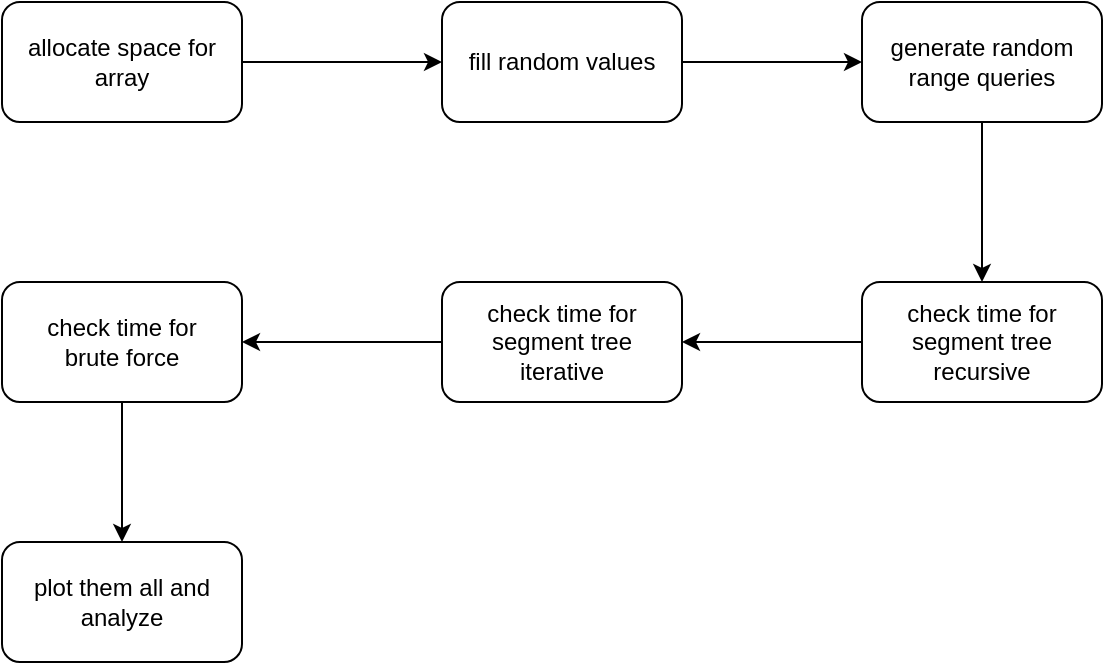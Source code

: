 <mxfile version="12.2.9" type="device" pages="1"><diagram id="TPBfMgq_6W811ob4OFsY" name="Page-1"><mxGraphModel dx="1422" dy="725" grid="1" gridSize="10" guides="1" tooltips="1" connect="1" arrows="1" fold="1" page="1" pageScale="1" pageWidth="850" pageHeight="1100" math="0" shadow="0"><root><mxCell id="0"/><mxCell id="1" parent="0"/><mxCell id="8c2finh9iScIZyqCG1jc-1" value="" style="rounded=1;whiteSpace=wrap;html=1;" vertex="1" parent="1"><mxGeometry x="80" y="170" width="120" height="60" as="geometry"/></mxCell><mxCell id="8c2finh9iScIZyqCG1jc-2" value="" style="rounded=1;whiteSpace=wrap;html=1;" vertex="1" parent="1"><mxGeometry x="300" y="170" width="120" height="60" as="geometry"/></mxCell><mxCell id="8c2finh9iScIZyqCG1jc-3" value="" style="rounded=1;whiteSpace=wrap;html=1;" vertex="1" parent="1"><mxGeometry x="510" y="170" width="120" height="60" as="geometry"/></mxCell><mxCell id="8c2finh9iScIZyqCG1jc-4" value="allocate space for array" style="text;html=1;strokeColor=none;fillColor=none;align=center;verticalAlign=middle;whiteSpace=wrap;rounded=0;" vertex="1" parent="1"><mxGeometry x="90" y="190" width="100" height="20" as="geometry"/></mxCell><mxCell id="8c2finh9iScIZyqCG1jc-5" value="fill random values&lt;span style=&quot;color: rgba(0 , 0 , 0 , 0) ; font-family: monospace ; font-size: 0px ; white-space: nowrap&quot;&gt;%3CmxGraphModel%3E%3Croot%3E%3CmxCell%20id%3D%220%22%2F%3E%3CmxCell%20id%3D%221%22%20parent%3D%220%22%2F%3E%3CmxCell%20id%3D%222%22%20value%3D%22allocate%20space%20for%20array%22%20style%3D%22text%3Bhtml%3D1%3BstrokeColor%3Dnone%3BfillColor%3Dnone%3Balign%3Dcenter%3BverticalAlign%3Dmiddle%3BwhiteSpace%3Dwrap%3Brounded%3D0%3B%22%20vertex%3D%221%22%20parent%3D%221%22%3E%3CmxGeometry%20x%3D%2290%22%20y%3D%22190%22%20width%3D%22100%22%20height%3D%2220%22%20as%3D%22geometry%22%2F%3E%3C%2FmxCell%3E%3C%2Froot%3E%3C%2FmxGraphModel%3E&lt;/span&gt;&lt;span style=&quot;color: rgba(0 , 0 , 0 , 0) ; font-family: monospace ; font-size: 0px ; white-space: nowrap&quot;&gt;%3CmxGraphModel%3E%3Croot%3E%3CmxCell%20id%3D%220%22%2F%3E%3CmxCell%20id%3D%221%22%20parent%3D%220%22%2F%3E%3CmxCell%20id%3D%222%22%20value%3D%22allocate%20space%20for%20array%22%20style%3D%22text%3Bhtml%3D1%3BstrokeColor%3Dnone%3BfillColor%3Dnone%3Balign%3Dcenter%3BverticalAlign%3Dmiddle%3BwhiteSpace%3Dwrap%3Brounded%3D0%3B%22%20vertex%3D%221%22%20parent%3D%221%22%3E%3CmxGeometry%20x%3D%2290%22%20y%3D%22190%22%20width%3D%22100%22%20height%3D%2220%22%20as%3D%22geometry%22%2F%3E%3C%2FmxCell%3E%3C%2Froot%3E%3C%2FmxGraphModel%3E&lt;/span&gt;&lt;span style=&quot;color: rgba(0 , 0 , 0 , 0) ; font-family: monospace ; font-size: 0px ; white-space: nowrap&quot;&gt;%3CmxGraphModel%3E%3Croot%3E%3CmxCell%20id%3D%220%22%2F%3E%3CmxCell%20id%3D%221%22%20parent%3D%220%22%2F%3E%3CmxCell%20id%3D%222%22%20value%3D%22allocate%20space%20for%20array%22%20style%3D%22text%3Bhtml%3D1%3BstrokeColor%3Dnone%3BfillColor%3Dnone%3Balign%3Dcenter%3BverticalAlign%3Dmiddle%3BwhiteSpace%3Dwrap%3Brounded%3D0%3B%22%20vertex%3D%221%22%20parent%3D%221%22%3E%3CmxGeometry%20x%3D%2290%22%20y%3D%22190%22%20width%3D%22100%22%20height%3D%2220%22%20as%3D%22geometry%22%2F%3E%3C%2FmxCell%3E%3C%2Froot%3E%3C%2FmxGraphModel%3E&lt;/span&gt;" style="text;html=1;strokeColor=none;fillColor=none;align=center;verticalAlign=middle;whiteSpace=wrap;rounded=0;" vertex="1" parent="1"><mxGeometry x="310" y="190" width="100" height="20" as="geometry"/></mxCell><mxCell id="8c2finh9iScIZyqCG1jc-6" value="generate random range queries" style="text;html=1;strokeColor=none;fillColor=none;align=center;verticalAlign=middle;whiteSpace=wrap;rounded=0;" vertex="1" parent="1"><mxGeometry x="520" y="190" width="100" height="20" as="geometry"/></mxCell><mxCell id="8c2finh9iScIZyqCG1jc-7" value="" style="rounded=1;whiteSpace=wrap;html=1;" vertex="1" parent="1"><mxGeometry x="510" y="310" width="120" height="60" as="geometry"/></mxCell><mxCell id="8c2finh9iScIZyqCG1jc-8" value="check time for segment tree recursive" style="text;html=1;strokeColor=none;fillColor=none;align=center;verticalAlign=middle;whiteSpace=wrap;rounded=0;" vertex="1" parent="1"><mxGeometry x="520" y="330" width="100" height="20" as="geometry"/></mxCell><mxCell id="8c2finh9iScIZyqCG1jc-9" value="" style="rounded=1;whiteSpace=wrap;html=1;" vertex="1" parent="1"><mxGeometry x="300" y="310" width="120" height="60" as="geometry"/></mxCell><mxCell id="8c2finh9iScIZyqCG1jc-10" value="check time for segment tree iterative" style="text;html=1;strokeColor=none;fillColor=none;align=center;verticalAlign=middle;whiteSpace=wrap;rounded=0;" vertex="1" parent="1"><mxGeometry x="310" y="330" width="100" height="20" as="geometry"/></mxCell><mxCell id="8c2finh9iScIZyqCG1jc-11" value="" style="rounded=1;whiteSpace=wrap;html=1;" vertex="1" parent="1"><mxGeometry x="80" y="310" width="120" height="60" as="geometry"/></mxCell><mxCell id="8c2finh9iScIZyqCG1jc-12" value="check time for brute force" style="text;html=1;strokeColor=none;fillColor=none;align=center;verticalAlign=middle;whiteSpace=wrap;rounded=0;" vertex="1" parent="1"><mxGeometry x="90" y="330" width="100" height="20" as="geometry"/></mxCell><mxCell id="8c2finh9iScIZyqCG1jc-13" value="" style="rounded=1;whiteSpace=wrap;html=1;" vertex="1" parent="1"><mxGeometry x="80" y="440" width="120" height="60" as="geometry"/></mxCell><mxCell id="8c2finh9iScIZyqCG1jc-14" value="plot them all and analyze" style="text;html=1;strokeColor=none;fillColor=none;align=center;verticalAlign=middle;whiteSpace=wrap;rounded=0;" vertex="1" parent="1"><mxGeometry x="90" y="460" width="100" height="20" as="geometry"/></mxCell><mxCell id="8c2finh9iScIZyqCG1jc-15" value="" style="endArrow=classic;html=1;exitX=1;exitY=0.5;exitDx=0;exitDy=0;entryX=0;entryY=0.5;entryDx=0;entryDy=0;" edge="1" parent="1" source="8c2finh9iScIZyqCG1jc-1" target="8c2finh9iScIZyqCG1jc-2"><mxGeometry width="50" height="50" relative="1" as="geometry"><mxPoint x="80" y="570" as="sourcePoint"/><mxPoint x="130" y="520" as="targetPoint"/></mxGeometry></mxCell><mxCell id="8c2finh9iScIZyqCG1jc-16" value="" style="endArrow=classic;html=1;entryX=0;entryY=0.5;entryDx=0;entryDy=0;" edge="1" parent="1" target="8c2finh9iScIZyqCG1jc-3"><mxGeometry width="50" height="50" relative="1" as="geometry"><mxPoint x="420" y="200" as="sourcePoint"/><mxPoint x="310" y="210" as="targetPoint"/></mxGeometry></mxCell><mxCell id="8c2finh9iScIZyqCG1jc-17" value="" style="endArrow=classic;html=1;entryX=0.5;entryY=0;entryDx=0;entryDy=0;" edge="1" parent="1" source="8c2finh9iScIZyqCG1jc-3" target="8c2finh9iScIZyqCG1jc-7"><mxGeometry width="50" height="50" relative="1" as="geometry"><mxPoint x="220" y="220" as="sourcePoint"/><mxPoint x="320" y="220" as="targetPoint"/></mxGeometry></mxCell><mxCell id="8c2finh9iScIZyqCG1jc-18" value="" style="endArrow=classic;html=1;exitX=0;exitY=0.5;exitDx=0;exitDy=0;entryX=1;entryY=0.5;entryDx=0;entryDy=0;" edge="1" parent="1" source="8c2finh9iScIZyqCG1jc-7" target="8c2finh9iScIZyqCG1jc-9"><mxGeometry width="50" height="50" relative="1" as="geometry"><mxPoint x="230" y="230" as="sourcePoint"/><mxPoint x="330" y="230" as="targetPoint"/></mxGeometry></mxCell><mxCell id="8c2finh9iScIZyqCG1jc-19" value="" style="endArrow=classic;html=1;exitX=0;exitY=0.5;exitDx=0;exitDy=0;entryX=1;entryY=0.5;entryDx=0;entryDy=0;" edge="1" parent="1" source="8c2finh9iScIZyqCG1jc-9" target="8c2finh9iScIZyqCG1jc-11"><mxGeometry width="50" height="50" relative="1" as="geometry"><mxPoint x="240" y="240" as="sourcePoint"/><mxPoint x="340" y="240" as="targetPoint"/></mxGeometry></mxCell><mxCell id="8c2finh9iScIZyqCG1jc-20" value="" style="endArrow=classic;html=1;exitX=0.5;exitY=1;exitDx=0;exitDy=0;entryX=0.5;entryY=0;entryDx=0;entryDy=0;" edge="1" parent="1" source="8c2finh9iScIZyqCG1jc-11" target="8c2finh9iScIZyqCG1jc-13"><mxGeometry width="50" height="50" relative="1" as="geometry"><mxPoint x="250" y="250" as="sourcePoint"/><mxPoint x="350" y="250" as="targetPoint"/></mxGeometry></mxCell></root></mxGraphModel></diagram></mxfile>